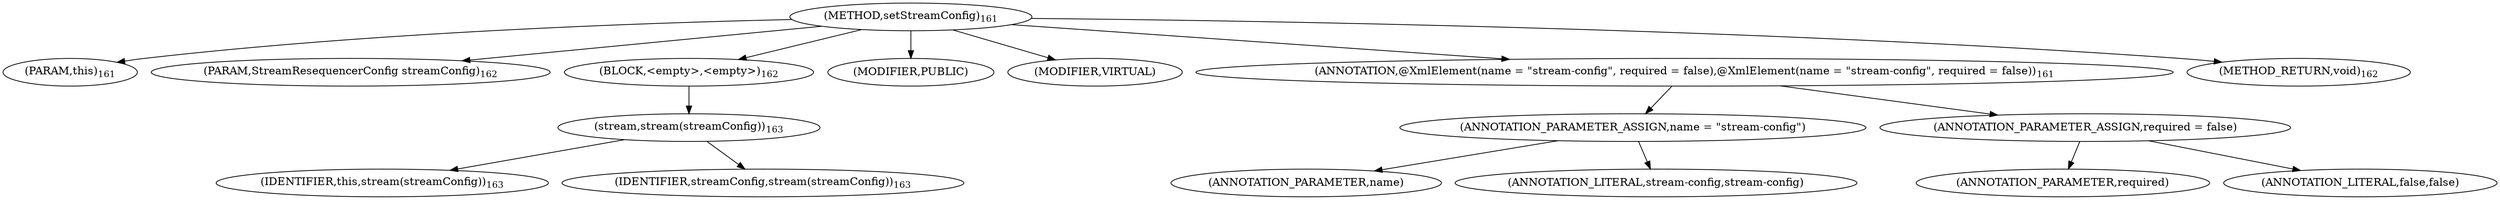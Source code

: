 digraph "setStreamConfig" {  
"306" [label = <(METHOD,setStreamConfig)<SUB>161</SUB>> ]
"32" [label = <(PARAM,this)<SUB>161</SUB>> ]
"307" [label = <(PARAM,StreamResequencerConfig streamConfig)<SUB>162</SUB>> ]
"308" [label = <(BLOCK,&lt;empty&gt;,&lt;empty&gt;)<SUB>162</SUB>> ]
"309" [label = <(stream,stream(streamConfig))<SUB>163</SUB>> ]
"31" [label = <(IDENTIFIER,this,stream(streamConfig))<SUB>163</SUB>> ]
"310" [label = <(IDENTIFIER,streamConfig,stream(streamConfig))<SUB>163</SUB>> ]
"311" [label = <(MODIFIER,PUBLIC)> ]
"312" [label = <(MODIFIER,VIRTUAL)> ]
"313" [label = <(ANNOTATION,@XmlElement(name = &quot;stream-config&quot;, required = false),@XmlElement(name = &quot;stream-config&quot;, required = false))<SUB>161</SUB>> ]
"314" [label = <(ANNOTATION_PARAMETER_ASSIGN,name = &quot;stream-config&quot;)> ]
"315" [label = <(ANNOTATION_PARAMETER,name)> ]
"316" [label = <(ANNOTATION_LITERAL,stream-config,stream-config)> ]
"317" [label = <(ANNOTATION_PARAMETER_ASSIGN,required = false)> ]
"318" [label = <(ANNOTATION_PARAMETER,required)> ]
"319" [label = <(ANNOTATION_LITERAL,false,false)> ]
"320" [label = <(METHOD_RETURN,void)<SUB>162</SUB>> ]
  "306" -> "32" 
  "306" -> "307" 
  "306" -> "308" 
  "306" -> "311" 
  "306" -> "312" 
  "306" -> "313" 
  "306" -> "320" 
  "308" -> "309" 
  "309" -> "31" 
  "309" -> "310" 
  "313" -> "314" 
  "313" -> "317" 
  "314" -> "315" 
  "314" -> "316" 
  "317" -> "318" 
  "317" -> "319" 
}
